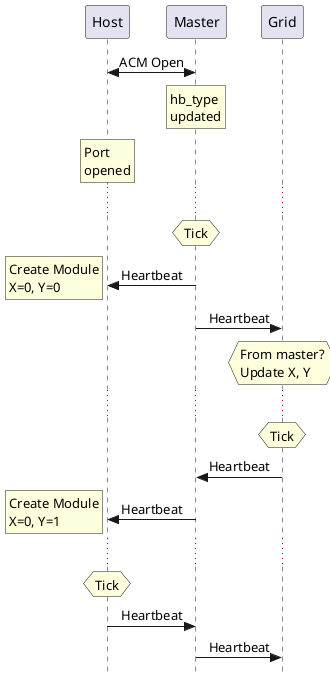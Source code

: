 @startuml test

skinparam Style strictuml
skinparam SequenceMessageAlignment center

Host <-> Master : ACM Open
rnote over Master
  hb_type
  updated
end note
rnote over Host
  Port
  opened
end note
...
hnote over Master
 Tick
endhnote
Master -> Host : Heartbeat
rnote left
  Create Module
  X=0, Y=0
end note
Master -> Grid : Heartbeat
hnote over Grid
  From master?
  Update X, Y
end note
...
hnote over Grid
 Tick
endhnote
Grid -> Master : Heartbeat
Master -> Host : Heartbeat
rnote left
  Create Module
  X=0, Y=1
end note
...
hnote over Host
 Tick
endhnote
Host -> Master : Heartbeat
Master -> Grid : Heartbeat



@enduml